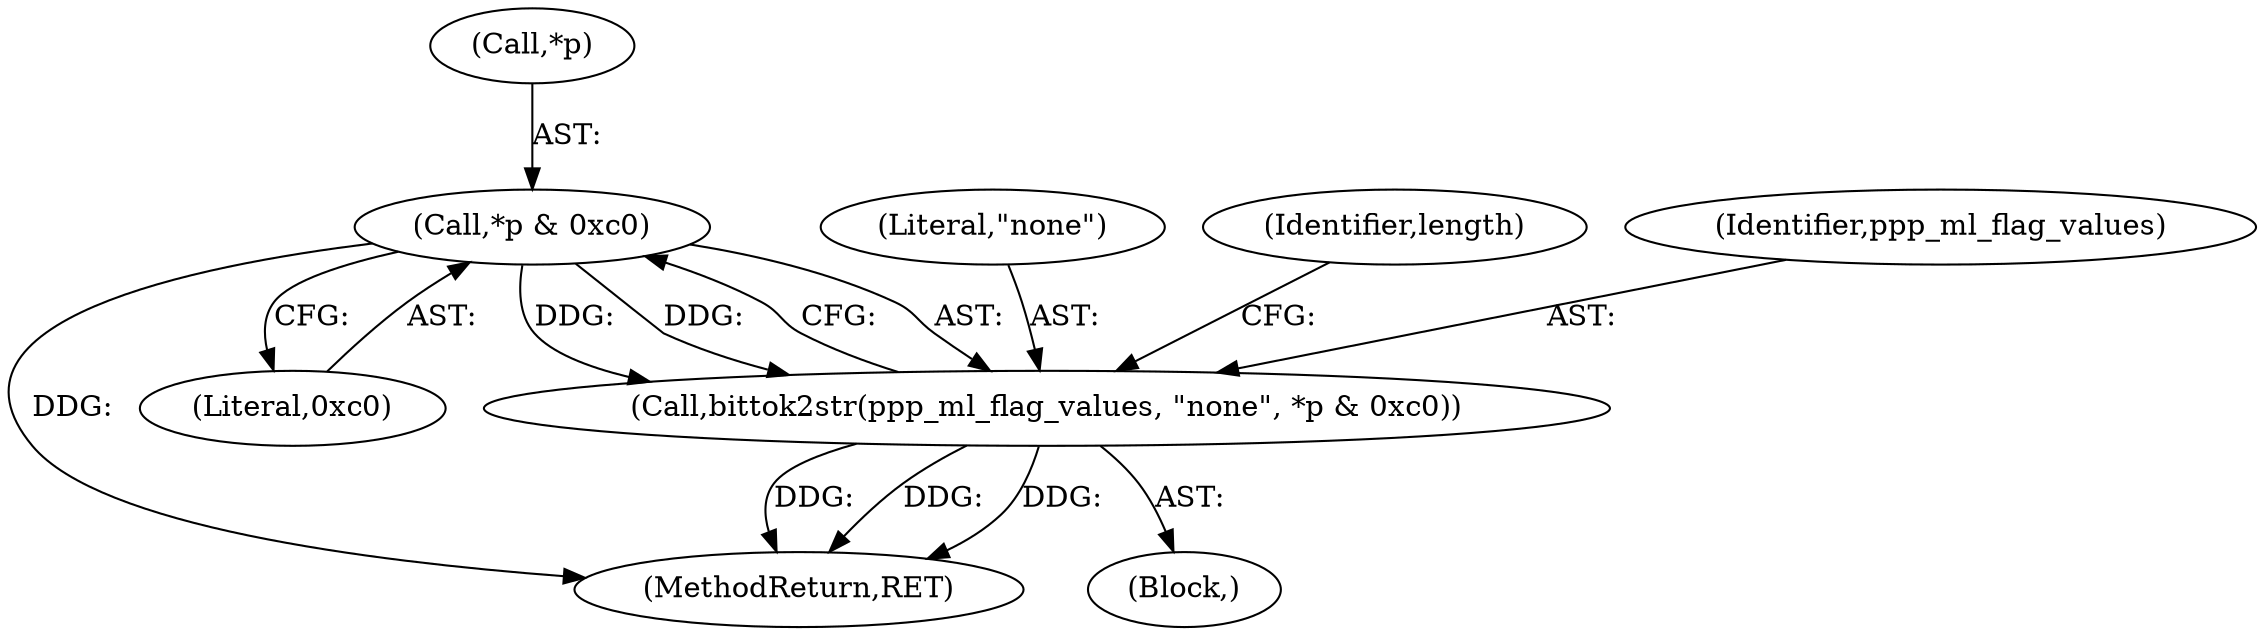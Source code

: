 digraph "0_tcpdump_7335163a6ef82d46ff18f3e6099a157747241629@pointer" {
"1000149" [label="(Call,*p & 0xc0)"];
"1000146" [label="(Call,bittok2str(ppp_ml_flag_values, \"none\", *p & 0xc0))"];
"1000148" [label="(Literal,\"none\")"];
"1000154" [label="(MethodReturn,RET)"];
"1000149" [label="(Call,*p & 0xc0)"];
"1000146" [label="(Call,bittok2str(ppp_ml_flag_values, \"none\", *p & 0xc0))"];
"1000150" [label="(Call,*p)"];
"1000145" [label="(Block,)"];
"1000152" [label="(Literal,0xc0)"];
"1000153" [label="(Identifier,length)"];
"1000147" [label="(Identifier,ppp_ml_flag_values)"];
"1000149" -> "1000146"  [label="AST: "];
"1000149" -> "1000152"  [label="CFG: "];
"1000150" -> "1000149"  [label="AST: "];
"1000152" -> "1000149"  [label="AST: "];
"1000146" -> "1000149"  [label="CFG: "];
"1000149" -> "1000154"  [label="DDG: "];
"1000149" -> "1000146"  [label="DDG: "];
"1000149" -> "1000146"  [label="DDG: "];
"1000146" -> "1000145"  [label="AST: "];
"1000147" -> "1000146"  [label="AST: "];
"1000148" -> "1000146"  [label="AST: "];
"1000153" -> "1000146"  [label="CFG: "];
"1000146" -> "1000154"  [label="DDG: "];
"1000146" -> "1000154"  [label="DDG: "];
"1000146" -> "1000154"  [label="DDG: "];
}
